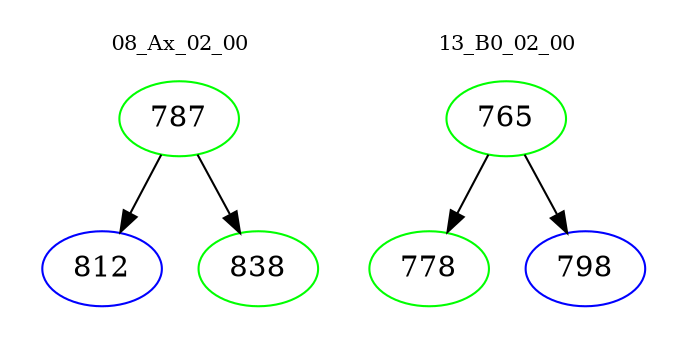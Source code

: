 digraph{
subgraph cluster_0 {
color = white
label = "08_Ax_02_00";
fontsize=10;
T0_787 [label="787", color="green"]
T0_787 -> T0_812 [color="black"]
T0_812 [label="812", color="blue"]
T0_787 -> T0_838 [color="black"]
T0_838 [label="838", color="green"]
}
subgraph cluster_1 {
color = white
label = "13_B0_02_00";
fontsize=10;
T1_765 [label="765", color="green"]
T1_765 -> T1_778 [color="black"]
T1_778 [label="778", color="green"]
T1_765 -> T1_798 [color="black"]
T1_798 [label="798", color="blue"]
}
}

